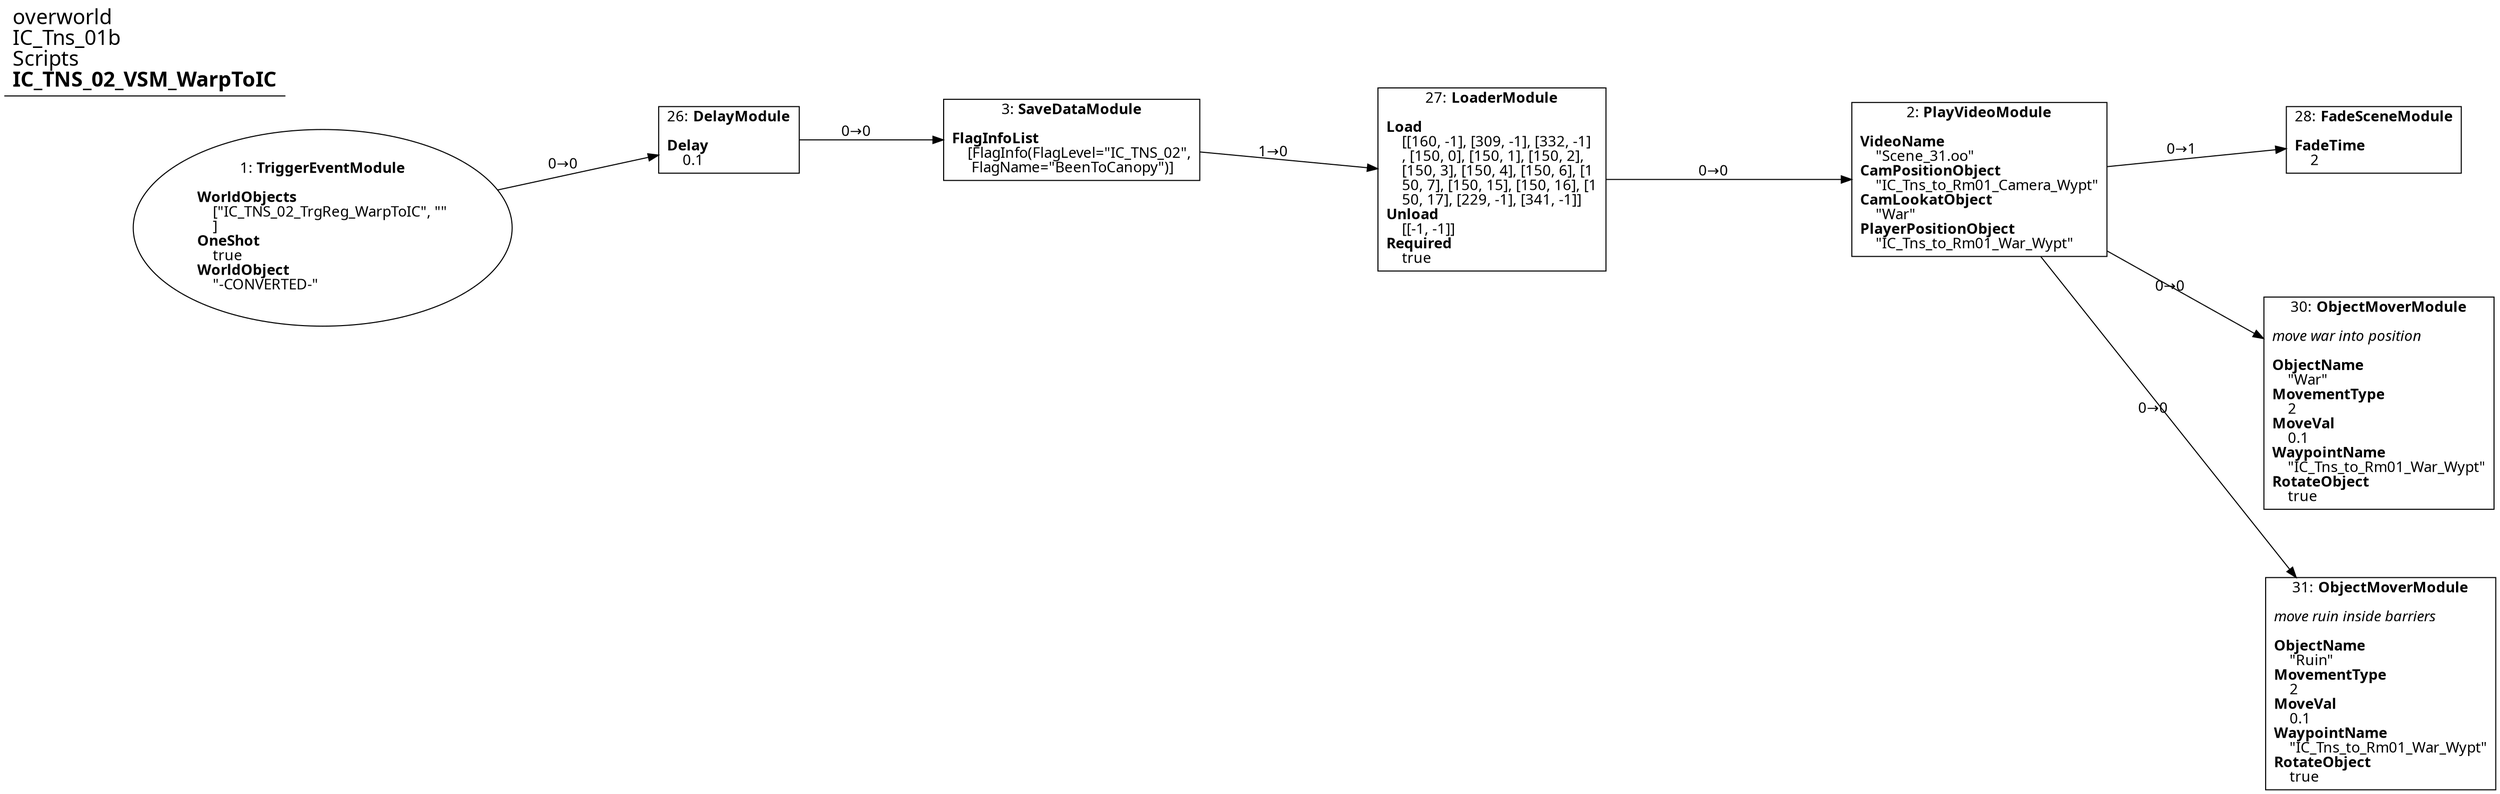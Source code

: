 digraph {
    layout = fdp;
    overlap = prism;
    sep = "+16";
    splines = spline;

    node [ shape = box ];

    graph [ fontname = "Segoe UI" ];
    node [ fontname = "Segoe UI" ];
    edge [ fontname = "Segoe UI" ];

    1 [ label = <1: <b>TriggerEventModule</b><br/><br/><b>WorldObjects</b><br align="left"/>    [&quot;IC_TNS_02_TrgReg_WarpToIC&quot;, &quot;&quot;<br align="left"/>    ]<br align="left"/><b>OneShot</b><br align="left"/>    true<br align="left"/><b>WorldObject</b><br align="left"/>    &quot;-CONVERTED-&quot;<br align="left"/>> ];
    1 [ shape = oval ]
    1 [ pos = "-0.666,-0.123!" ];
    1 -> 26 [ label = "0→0" ];

    2 [ label = <2: <b>PlayVideoModule</b><br/><br/><b>VideoName</b><br align="left"/>    &quot;Scene_31.oo&quot;<br align="left"/><b>CamPositionObject</b><br align="left"/>    &quot;IC_Tns_to_Rm01_Camera_Wypt&quot;<br align="left"/><b>CamLookatObject</b><br align="left"/>    &quot;War&quot;<br align="left"/><b>PlayerPositionObject</b><br align="left"/>    &quot;IC_Tns_to_Rm01_War_Wypt&quot;<br align="left"/>> ];
    2 [ pos = "0.347,-0.14600001!" ];
    2 -> 28 [ label = "0→1" ];
    2 -> 30 [ label = "0→0" ];
    2 -> 31 [ label = "0→0" ];

    3 [ label = <3: <b>SaveDataModule</b><br/><br/><b>FlagInfoList</b><br align="left"/>    [FlagInfo(FlagLevel=&quot;IC_TNS_02&quot;,<br align="left"/>     FlagName=&quot;BeenToCanopy&quot;)]<br align="left"/>> ];
    3 [ pos = "-0.18,-0.123!" ];
    3 -> 27 [ label = "1→0" ];

    26 [ label = <26: <b>DelayModule</b><br/><br/><b>Delay</b><br align="left"/>    0.1<br align="left"/>> ];
    26 [ pos = "-0.379,-0.123!" ];
    26 -> 3 [ label = "0→0" ];

    27 [ label = <27: <b>LoaderModule</b><br/><br/><b>Load</b><br align="left"/>    [[160, -1], [309, -1], [332, -1]<br align="left"/>    , [150, 0], [150, 1], [150, 2], <br align="left"/>    [150, 3], [150, 4], [150, 6], [1<br align="left"/>    50, 7], [150, 15], [150, 16], [1<br align="left"/>    50, 17], [229, -1], [341, -1]]<br align="left"/><b>Unload</b><br align="left"/>    [[-1, -1]]<br align="left"/><b>Required</b><br align="left"/>    true<br align="left"/>> ];
    27 [ pos = "0.064,-0.14600001!" ];
    27 -> 2 [ label = "0→0" ];

    28 [ label = <28: <b>FadeSceneModule</b><br/><br/><b>FadeTime</b><br align="left"/>    2<br align="left"/>> ];
    28 [ pos = "0.57600003,-0.123!" ];

    30 [ label = <30: <b>ObjectMoverModule</b><br/><br/><i>move war into position<br align="left"/></i><br align="left"/><b>ObjectName</b><br align="left"/>    &quot;War&quot;<br align="left"/><b>MovementType</b><br align="left"/>    2<br align="left"/><b>MoveVal</b><br align="left"/>    0.1<br align="left"/><b>WaypointName</b><br align="left"/>    &quot;IC_Tns_to_Rm01_War_Wypt&quot;<br align="left"/><b>RotateObject</b><br align="left"/>    true<br align="left"/>> ];
    30 [ pos = "0.57900006,-0.27600002!" ];

    31 [ label = <31: <b>ObjectMoverModule</b><br/><br/><i>move ruin inside barriers<br align="left"/></i><br align="left"/><b>ObjectName</b><br align="left"/>    &quot;Ruin&quot;<br align="left"/><b>MovementType</b><br align="left"/>    2<br align="left"/><b>MoveVal</b><br align="left"/>    0.1<br align="left"/><b>WaypointName</b><br align="left"/>    &quot;IC_Tns_to_Rm01_War_Wypt&quot;<br align="left"/><b>RotateObject</b><br align="left"/>    true<br align="left"/>> ];
    31 [ pos = "0.58000004,-0.439!" ];

    title [ pos = "-0.66700006,-0.12200001!" ];
    title [ shape = underline ];
    title [ label = <<font point-size="20">overworld<br align="left"/>IC_Tns_01b<br align="left"/>Scripts<br align="left"/><b>IC_TNS_02_VSM_WarpToIC</b><br align="left"/></font>> ];
}
